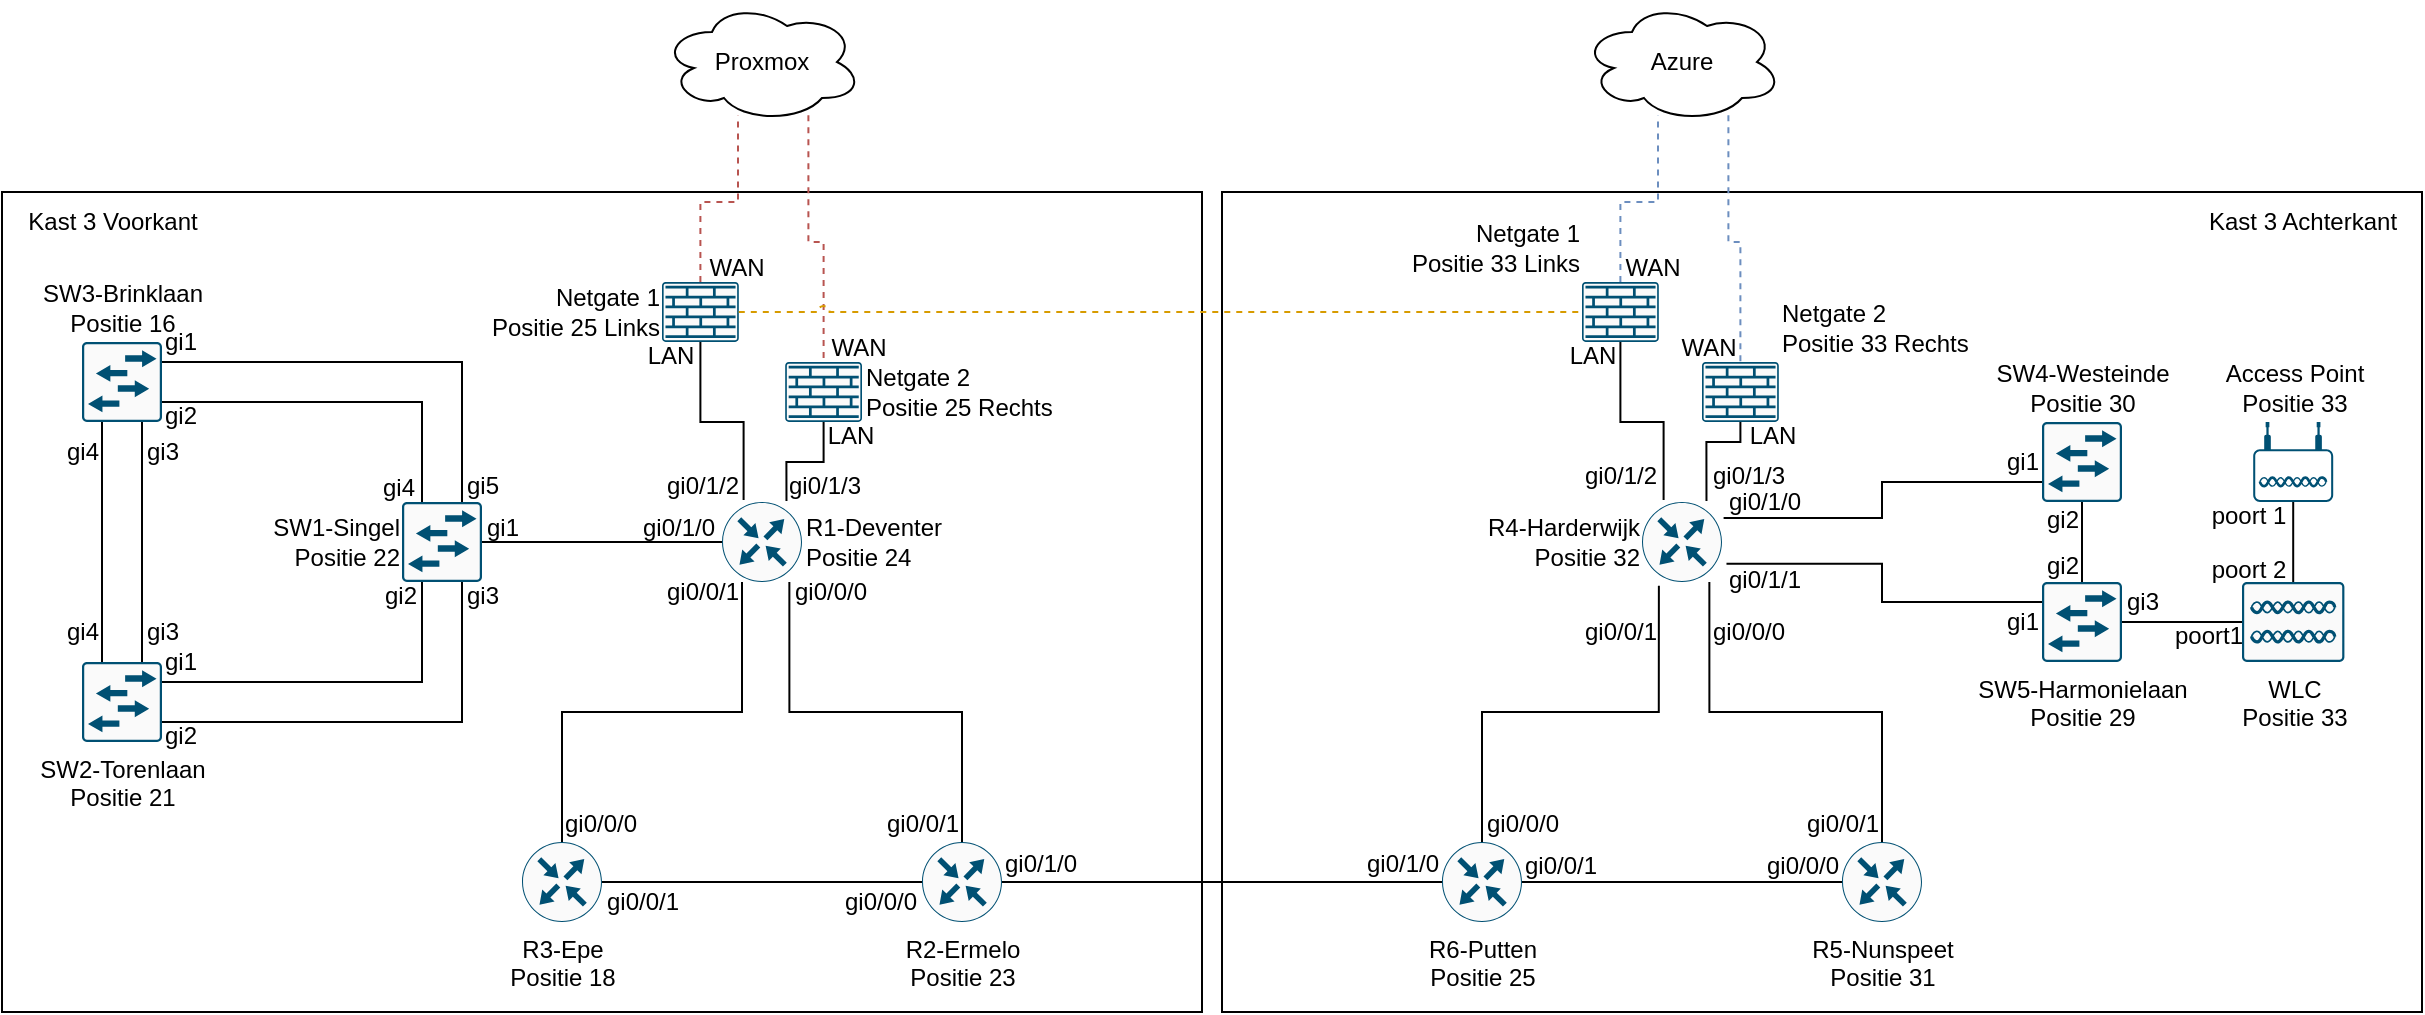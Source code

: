 <mxfile version="22.1.18" type="device">
  <diagram id="FqK8TJhpiayt39RXkuHD" name="Page-1">
    <mxGraphModel dx="2261" dy="1907" grid="1" gridSize="10" guides="1" tooltips="1" connect="1" arrows="1" fold="1" page="1" pageScale="1" pageWidth="827" pageHeight="1169" math="0" shadow="0">
      <root>
        <mxCell id="0" />
        <mxCell id="1" parent="0" />
        <mxCell id="2drAVUDB5T4B4P-3hIw--52" value="" style="rounded=0;whiteSpace=wrap;html=1;fillColor=none;" vertex="1" parent="1">
          <mxGeometry x="250" y="45" width="600" height="410" as="geometry" />
        </mxCell>
        <mxCell id="2drAVUDB5T4B4P-3hIw--51" value="" style="rounded=0;whiteSpace=wrap;html=1;fillColor=none;" vertex="1" parent="1">
          <mxGeometry x="-360" y="45" width="600" height="410" as="geometry" />
        </mxCell>
        <mxCell id="1bNTWJ_AYHueLWIYd17l-5" style="edgeStyle=orthogonalEdgeStyle;rounded=0;orthogonalLoop=1;jettySize=auto;html=1;exitX=0.5;exitY=0;exitDx=0;exitDy=0;entryX=0.842;entryY=1;entryDx=0;entryDy=0;endArrow=none;endFill=0;entryPerimeter=0;exitPerimeter=0;" parent="1" source="1bNTWJ_AYHueLWIYd17l-10" target="1bNTWJ_AYHueLWIYd17l-7" edge="1">
          <mxGeometry relative="1" as="geometry">
            <mxPoint x="560" y="320" as="sourcePoint" />
            <mxPoint x="500" y="240" as="targetPoint" />
          </mxGeometry>
        </mxCell>
        <mxCell id="1bNTWJ_AYHueLWIYd17l-6" style="edgeStyle=orthogonalEdgeStyle;rounded=0;orthogonalLoop=1;jettySize=auto;html=1;exitX=0;exitY=0.5;exitDx=0;exitDy=0;entryX=1;entryY=0.5;entryDx=0;entryDy=0;endArrow=none;endFill=0;exitPerimeter=0;entryPerimeter=0;" parent="1" source="1bNTWJ_AYHueLWIYd17l-10" target="1bNTWJ_AYHueLWIYd17l-9" edge="1">
          <mxGeometry relative="1" as="geometry">
            <mxPoint x="560" y="390" as="sourcePoint" />
            <mxPoint x="400" y="390" as="targetPoint" />
          </mxGeometry>
        </mxCell>
        <mxCell id="1bNTWJ_AYHueLWIYd17l-4" style="edgeStyle=orthogonalEdgeStyle;rounded=0;orthogonalLoop=1;jettySize=auto;html=1;exitX=0.5;exitY=0;exitDx=0;exitDy=0;entryX=0.211;entryY=1.048;entryDx=0;entryDy=0;endArrow=none;endFill=0;entryPerimeter=0;exitPerimeter=0;" parent="1" source="1bNTWJ_AYHueLWIYd17l-9" target="1bNTWJ_AYHueLWIYd17l-7" edge="1">
          <mxGeometry relative="1" as="geometry">
            <mxPoint x="400" y="320" as="sourcePoint" />
            <mxPoint x="460" y="240" as="targetPoint" />
          </mxGeometry>
        </mxCell>
        <mxCell id="1bNTWJ_AYHueLWIYd17l-7" value="R4-Harderwijk&lt;br&gt;Positie 32" style="sketch=0;points=[[0.5,0,0],[1,0.5,0],[0.5,1,0],[0,0.5,0],[0.145,0.145,0],[0.856,0.145,0],[0.855,0.856,0],[0.145,0.855,0]];verticalLabelPosition=middle;html=1;verticalAlign=middle;aspect=fixed;align=right;pointerEvents=1;shape=mxgraph.cisco19.rect;prIcon=router;fillColor=#FAFAFA;strokeColor=#005073;labelPosition=left;" parent="1" vertex="1">
          <mxGeometry x="460" y="200" width="40" height="40" as="geometry" />
        </mxCell>
        <mxCell id="1bNTWJ_AYHueLWIYd17l-9" value="R6-Putten&lt;br&gt;Positie 25" style="sketch=0;points=[[0.5,0,0],[1,0.5,0],[0.5,1,0],[0,0.5,0],[0.145,0.145,0],[0.856,0.145,0],[0.855,0.856,0],[0.145,0.855,0]];verticalLabelPosition=bottom;html=1;verticalAlign=top;aspect=fixed;align=center;pointerEvents=1;shape=mxgraph.cisco19.rect;prIcon=router;fillColor=#FAFAFA;strokeColor=#005073;" parent="1" vertex="1">
          <mxGeometry x="360" y="370" width="40" height="40" as="geometry" />
        </mxCell>
        <mxCell id="1bNTWJ_AYHueLWIYd17l-10" value="R5-Nunspeet&lt;br&gt;Positie 31" style="sketch=0;points=[[0.5,0,0],[1,0.5,0],[0.5,1,0],[0,0.5,0],[0.145,0.145,0],[0.856,0.145,0],[0.855,0.856,0],[0.145,0.855,0]];verticalLabelPosition=bottom;html=1;verticalAlign=top;aspect=fixed;align=center;pointerEvents=1;shape=mxgraph.cisco19.rect;prIcon=router;fillColor=#FAFAFA;strokeColor=#005073;" parent="1" vertex="1">
          <mxGeometry x="560" y="370" width="40" height="40" as="geometry" />
        </mxCell>
        <mxCell id="1bNTWJ_AYHueLWIYd17l-11" value="SW4-Westeinde&lt;br&gt;Positie 30" style="sketch=0;points=[[0.015,0.015,0],[0.985,0.015,0],[0.985,0.985,0],[0.015,0.985,0],[0.25,0,0],[0.5,0,0],[0.75,0,0],[1,0.25,0],[1,0.5,0],[1,0.75,0],[0.75,1,0],[0.5,1,0],[0.25,1,0],[0,0.75,0],[0,0.5,0],[0,0.25,0]];verticalLabelPosition=top;html=1;verticalAlign=bottom;aspect=fixed;align=center;pointerEvents=1;shape=mxgraph.cisco19.rect;prIcon=l2_switch;fillColor=#FAFAFA;strokeColor=#005073;labelPosition=center;" parent="1" vertex="1">
          <mxGeometry x="660" y="160" width="40" height="40" as="geometry" />
        </mxCell>
        <mxCell id="1bNTWJ_AYHueLWIYd17l-12" value="SW5-Harmonielaan&lt;br&gt;Positie 29" style="sketch=0;points=[[0.015,0.015,0],[0.985,0.015,0],[0.985,0.985,0],[0.015,0.985,0],[0.25,0,0],[0.5,0,0],[0.75,0,0],[1,0.25,0],[1,0.5,0],[1,0.75,0],[0.75,1,0],[0.5,1,0],[0.25,1,0],[0,0.75,0],[0,0.5,0],[0,0.25,0]];verticalLabelPosition=bottom;html=1;verticalAlign=top;aspect=fixed;align=center;pointerEvents=1;shape=mxgraph.cisco19.rect;prIcon=l2_switch;fillColor=#FAFAFA;strokeColor=#005073;labelPosition=center;" parent="1" vertex="1">
          <mxGeometry x="660" y="240" width="40" height="40" as="geometry" />
        </mxCell>
        <mxCell id="1bNTWJ_AYHueLWIYd17l-13" style="edgeStyle=orthogonalEdgeStyle;rounded=0;orthogonalLoop=1;jettySize=auto;html=1;exitX=0;exitY=0.25;exitDx=0;exitDy=0;exitPerimeter=0;entryX=1.056;entryY=0.773;entryDx=0;entryDy=0;entryPerimeter=0;endArrow=none;endFill=0;" parent="1" source="1bNTWJ_AYHueLWIYd17l-12" target="1bNTWJ_AYHueLWIYd17l-7" edge="1">
          <mxGeometry relative="1" as="geometry" />
        </mxCell>
        <mxCell id="1bNTWJ_AYHueLWIYd17l-14" style="edgeStyle=orthogonalEdgeStyle;rounded=0;orthogonalLoop=1;jettySize=auto;html=1;exitX=0;exitY=0.75;exitDx=0;exitDy=0;exitPerimeter=0;entryX=1.02;entryY=0.201;entryDx=0;entryDy=0;entryPerimeter=0;endArrow=none;endFill=0;" parent="1" source="1bNTWJ_AYHueLWIYd17l-11" target="1bNTWJ_AYHueLWIYd17l-7" edge="1">
          <mxGeometry relative="1" as="geometry" />
        </mxCell>
        <mxCell id="1bNTWJ_AYHueLWIYd17l-15" style="edgeStyle=orthogonalEdgeStyle;rounded=0;orthogonalLoop=1;jettySize=auto;html=1;exitX=0.5;exitY=0;exitDx=0;exitDy=0;exitPerimeter=0;entryX=0.5;entryY=1;entryDx=0;entryDy=0;entryPerimeter=0;endArrow=none;endFill=0;" parent="1" source="1bNTWJ_AYHueLWIYd17l-12" target="1bNTWJ_AYHueLWIYd17l-11" edge="1">
          <mxGeometry relative="1" as="geometry" />
        </mxCell>
        <mxCell id="1bNTWJ_AYHueLWIYd17l-16" value="Netgate 2&lt;br&gt;Positie 33 Rechts" style="sketch=0;points=[[0.015,0.015,0],[0.985,0.015,0],[0.985,0.985,0],[0.015,0.985,0],[0.25,0,0],[0.5,0,0],[0.75,0,0],[1,0.25,0],[1,0.5,0],[1,0.75,0],[0.75,1,0],[0.5,1,0],[0.25,1,0],[0,0.75,0],[0,0.5,0],[0,0.25,0]];verticalLabelPosition=top;html=1;verticalAlign=bottom;aspect=fixed;align=left;pointerEvents=1;shape=mxgraph.cisco19.rect;prIcon=firewall;fillColor=#FAFAFA;strokeColor=#005073;labelPosition=right;" parent="1" vertex="1">
          <mxGeometry x="490" y="130" width="38.4" height="30" as="geometry" />
        </mxCell>
        <mxCell id="1bNTWJ_AYHueLWIYd17l-17" value="Netgate 1&lt;br&gt;Positie 33 Links" style="sketch=0;points=[[0.015,0.015,0],[0.985,0.015,0],[0.985,0.985,0],[0.015,0.985,0],[0.25,0,0],[0.5,0,0],[0.75,0,0],[1,0.25,0],[1,0.5,0],[1,0.75,0],[0.75,1,0],[0.5,1,0],[0.25,1,0],[0,0.75,0],[0,0.5,0],[0,0.25,0]];verticalLabelPosition=top;html=1;verticalAlign=bottom;aspect=fixed;align=right;pointerEvents=1;shape=mxgraph.cisco19.rect;prIcon=firewall;fillColor=#FAFAFA;strokeColor=#005073;labelPosition=left;" parent="1" vertex="1">
          <mxGeometry x="430" y="90" width="38.4" height="30" as="geometry" />
        </mxCell>
        <mxCell id="1bNTWJ_AYHueLWIYd17l-18" style="edgeStyle=orthogonalEdgeStyle;rounded=0;orthogonalLoop=1;jettySize=auto;html=1;exitX=0.5;exitY=1;exitDx=0;exitDy=0;exitPerimeter=0;entryX=0.806;entryY=-0.013;entryDx=0;entryDy=0;entryPerimeter=0;endArrow=none;endFill=0;" parent="1" source="1bNTWJ_AYHueLWIYd17l-16" target="1bNTWJ_AYHueLWIYd17l-7" edge="1">
          <mxGeometry relative="1" as="geometry">
            <Array as="points">
              <mxPoint x="509" y="170" />
              <mxPoint x="492" y="170" />
            </Array>
          </mxGeometry>
        </mxCell>
        <mxCell id="1bNTWJ_AYHueLWIYd17l-19" style="edgeStyle=orthogonalEdgeStyle;rounded=0;orthogonalLoop=1;jettySize=auto;html=1;exitX=0.5;exitY=1;exitDx=0;exitDy=0;exitPerimeter=0;endArrow=none;endFill=0;entryX=0.27;entryY=-0.025;entryDx=0;entryDy=0;entryPerimeter=0;" parent="1" source="1bNTWJ_AYHueLWIYd17l-17" target="1bNTWJ_AYHueLWIYd17l-7" edge="1">
          <mxGeometry relative="1" as="geometry">
            <mxPoint x="470" y="190" as="targetPoint" />
          </mxGeometry>
        </mxCell>
        <mxCell id="1bNTWJ_AYHueLWIYd17l-20" value="Azure" style="ellipse;shape=cloud;whiteSpace=wrap;html=1;align=center;" parent="1" vertex="1">
          <mxGeometry x="430" y="-50" width="100" height="60" as="geometry" />
        </mxCell>
        <mxCell id="1bNTWJ_AYHueLWIYd17l-21" style="edgeStyle=orthogonalEdgeStyle;rounded=0;orthogonalLoop=1;jettySize=auto;html=1;exitX=0.5;exitY=0;exitDx=0;exitDy=0;exitPerimeter=0;entryX=0.38;entryY=0.944;entryDx=0;entryDy=0;entryPerimeter=0;endArrow=none;endFill=0;dashed=1;fillColor=#dae8fc;strokeColor=#6c8ebf;" parent="1" source="1bNTWJ_AYHueLWIYd17l-17" target="1bNTWJ_AYHueLWIYd17l-20" edge="1">
          <mxGeometry relative="1" as="geometry" />
        </mxCell>
        <mxCell id="1bNTWJ_AYHueLWIYd17l-23" style="edgeStyle=orthogonalEdgeStyle;rounded=0;orthogonalLoop=1;jettySize=auto;html=1;entryX=0.5;entryY=0;entryDx=0;entryDy=0;entryPerimeter=0;endArrow=none;endFill=0;exitX=0.732;exitY=0.944;exitDx=0;exitDy=0;exitPerimeter=0;dashed=1;fillColor=#dae8fc;strokeColor=#6c8ebf;" parent="1" source="1bNTWJ_AYHueLWIYd17l-20" target="1bNTWJ_AYHueLWIYd17l-16" edge="1">
          <mxGeometry relative="1" as="geometry" />
        </mxCell>
        <mxCell id="1bNTWJ_AYHueLWIYd17l-24" style="edgeStyle=orthogonalEdgeStyle;rounded=0;orthogonalLoop=1;jettySize=auto;html=1;exitX=0.5;exitY=0;exitDx=0;exitDy=0;entryX=0.842;entryY=1;entryDx=0;entryDy=0;endArrow=none;endFill=0;entryPerimeter=0;exitPerimeter=0;" parent="1" source="1bNTWJ_AYHueLWIYd17l-29" target="1bNTWJ_AYHueLWIYd17l-27" edge="1">
          <mxGeometry relative="1" as="geometry">
            <mxPoint x="100" y="320" as="sourcePoint" />
            <mxPoint x="40" y="240" as="targetPoint" />
          </mxGeometry>
        </mxCell>
        <mxCell id="1bNTWJ_AYHueLWIYd17l-25" style="edgeStyle=orthogonalEdgeStyle;rounded=0;orthogonalLoop=1;jettySize=auto;html=1;exitX=0;exitY=0.5;exitDx=0;exitDy=0;entryX=1;entryY=0.5;entryDx=0;entryDy=0;endArrow=none;endFill=0;exitPerimeter=0;entryPerimeter=0;" parent="1" source="1bNTWJ_AYHueLWIYd17l-29" target="1bNTWJ_AYHueLWIYd17l-28" edge="1">
          <mxGeometry relative="1" as="geometry">
            <mxPoint x="100" y="390" as="sourcePoint" />
            <mxPoint x="-60" y="390" as="targetPoint" />
          </mxGeometry>
        </mxCell>
        <mxCell id="1bNTWJ_AYHueLWIYd17l-26" style="edgeStyle=orthogonalEdgeStyle;rounded=0;orthogonalLoop=1;jettySize=auto;html=1;exitX=0.5;exitY=0;exitDx=0;exitDy=0;entryX=0.25;entryY=1;entryDx=0;entryDy=0;endArrow=none;endFill=0;entryPerimeter=0;exitPerimeter=0;" parent="1" source="1bNTWJ_AYHueLWIYd17l-28" target="1bNTWJ_AYHueLWIYd17l-27" edge="1">
          <mxGeometry relative="1" as="geometry">
            <mxPoint x="-60" y="320" as="sourcePoint" />
            <mxPoint y="240" as="targetPoint" />
          </mxGeometry>
        </mxCell>
        <mxCell id="1bNTWJ_AYHueLWIYd17l-27" value="R1-Deventer&lt;br&gt;Positie 24" style="sketch=0;points=[[0.5,0,0],[1,0.5,0],[0.5,1,0],[0,0.5,0],[0.145,0.145,0],[0.856,0.145,0],[0.855,0.856,0],[0.145,0.855,0]];verticalLabelPosition=middle;html=1;verticalAlign=middle;aspect=fixed;align=left;pointerEvents=1;shape=mxgraph.cisco19.rect;prIcon=router;fillColor=#FAFAFA;strokeColor=#005073;labelPosition=right;" parent="1" vertex="1">
          <mxGeometry y="200" width="40" height="40" as="geometry" />
        </mxCell>
        <mxCell id="1bNTWJ_AYHueLWIYd17l-28" value="R3-Epe&lt;br&gt;Positie 18" style="sketch=0;points=[[0.5,0,0],[1,0.5,0],[0.5,1,0],[0,0.5,0],[0.145,0.145,0],[0.856,0.145,0],[0.855,0.856,0],[0.145,0.855,0]];verticalLabelPosition=bottom;html=1;verticalAlign=top;aspect=fixed;align=center;pointerEvents=1;shape=mxgraph.cisco19.rect;prIcon=router;fillColor=#FAFAFA;strokeColor=#005073;" parent="1" vertex="1">
          <mxGeometry x="-100" y="370" width="40" height="40" as="geometry" />
        </mxCell>
        <mxCell id="1bNTWJ_AYHueLWIYd17l-29" value="R2-Ermelo&lt;br&gt;Positie 23" style="sketch=0;points=[[0.5,0,0],[1,0.5,0],[0.5,1,0],[0,0.5,0],[0.145,0.145,0],[0.856,0.145,0],[0.855,0.856,0],[0.145,0.855,0]];verticalLabelPosition=bottom;html=1;verticalAlign=top;aspect=fixed;align=center;pointerEvents=1;shape=mxgraph.cisco19.rect;prIcon=router;fillColor=#FAFAFA;strokeColor=#005073;" parent="1" vertex="1">
          <mxGeometry x="100" y="370" width="40" height="40" as="geometry" />
        </mxCell>
        <mxCell id="1bNTWJ_AYHueLWIYd17l-35" value="Netgate 2&lt;br&gt;Positie 25 Rechts" style="sketch=0;points=[[0.015,0.015,0],[0.985,0.015,0],[0.985,0.985,0],[0.015,0.985,0],[0.25,0,0],[0.5,0,0],[0.75,0,0],[1,0.25,0],[1,0.5,0],[1,0.75,0],[0.75,1,0],[0.5,1,0],[0.25,1,0],[0,0.75,0],[0,0.5,0],[0,0.25,0]];verticalLabelPosition=middle;html=1;verticalAlign=middle;aspect=fixed;align=left;pointerEvents=1;shape=mxgraph.cisco19.rect;prIcon=firewall;fillColor=#FAFAFA;strokeColor=#005073;labelPosition=right;" parent="1" vertex="1">
          <mxGeometry x="31.6" y="130" width="38.4" height="30" as="geometry" />
        </mxCell>
        <mxCell id="1bNTWJ_AYHueLWIYd17l-36" value="Netgate 1&lt;br&gt;Positie 25 Links" style="sketch=0;points=[[0.015,0.015,0],[0.985,0.015,0],[0.985,0.985,0],[0.015,0.985,0],[0.25,0,0],[0.5,0,0],[0.75,0,0],[1,0.25,0],[1,0.5,0],[1,0.75,0],[0.75,1,0],[0.5,1,0],[0.25,1,0],[0,0.75,0],[0,0.5,0],[0,0.25,0]];verticalLabelPosition=middle;html=1;verticalAlign=middle;aspect=fixed;align=right;pointerEvents=1;shape=mxgraph.cisco19.rect;prIcon=firewall;fillColor=#FAFAFA;strokeColor=#005073;labelPosition=left;" parent="1" vertex="1">
          <mxGeometry x="-30" y="90" width="38.4" height="30" as="geometry" />
        </mxCell>
        <mxCell id="1bNTWJ_AYHueLWIYd17l-37" style="edgeStyle=orthogonalEdgeStyle;rounded=0;orthogonalLoop=1;jettySize=auto;html=1;exitX=0.5;exitY=1;exitDx=0;exitDy=0;exitPerimeter=0;entryX=0.806;entryY=-0.013;entryDx=0;entryDy=0;entryPerimeter=0;endArrow=none;endFill=0;" parent="1" source="1bNTWJ_AYHueLWIYd17l-35" target="1bNTWJ_AYHueLWIYd17l-27" edge="1">
          <mxGeometry relative="1" as="geometry" />
        </mxCell>
        <mxCell id="1bNTWJ_AYHueLWIYd17l-38" style="edgeStyle=orthogonalEdgeStyle;rounded=0;orthogonalLoop=1;jettySize=auto;html=1;exitX=0.5;exitY=1;exitDx=0;exitDy=0;exitPerimeter=0;endArrow=none;endFill=0;entryX=0.27;entryY=-0.025;entryDx=0;entryDy=0;entryPerimeter=0;" parent="1" source="1bNTWJ_AYHueLWIYd17l-36" target="1bNTWJ_AYHueLWIYd17l-27" edge="1">
          <mxGeometry relative="1" as="geometry">
            <mxPoint x="10" y="190" as="targetPoint" />
          </mxGeometry>
        </mxCell>
        <mxCell id="1bNTWJ_AYHueLWIYd17l-39" value="Proxmox" style="ellipse;shape=cloud;whiteSpace=wrap;html=1;align=center;" parent="1" vertex="1">
          <mxGeometry x="-30" y="-50" width="100" height="60" as="geometry" />
        </mxCell>
        <mxCell id="1bNTWJ_AYHueLWIYd17l-40" style="edgeStyle=orthogonalEdgeStyle;rounded=0;orthogonalLoop=1;jettySize=auto;html=1;exitX=0.5;exitY=0;exitDx=0;exitDy=0;exitPerimeter=0;entryX=0.38;entryY=0.944;entryDx=0;entryDy=0;entryPerimeter=0;endArrow=none;endFill=0;dashed=1;fillColor=#f8cecc;strokeColor=#b85450;" parent="1" source="1bNTWJ_AYHueLWIYd17l-36" target="1bNTWJ_AYHueLWIYd17l-39" edge="1">
          <mxGeometry relative="1" as="geometry" />
        </mxCell>
        <mxCell id="1bNTWJ_AYHueLWIYd17l-41" style="edgeStyle=orthogonalEdgeStyle;rounded=0;orthogonalLoop=1;jettySize=auto;html=1;entryX=0.5;entryY=0;entryDx=0;entryDy=0;entryPerimeter=0;endArrow=none;endFill=0;exitX=0.732;exitY=0.944;exitDx=0;exitDy=0;exitPerimeter=0;dashed=1;jumpStyle=none;jumpSize=9;fillColor=#f8cecc;strokeColor=#b85450;" parent="1" source="1bNTWJ_AYHueLWIYd17l-39" target="1bNTWJ_AYHueLWIYd17l-35" edge="1">
          <mxGeometry relative="1" as="geometry" />
        </mxCell>
        <mxCell id="1bNTWJ_AYHueLWIYd17l-44" value="SW1-Singel&lt;br&gt;Positie 22" style="sketch=0;points=[[0.015,0.015,0],[0.985,0.015,0],[0.985,0.985,0],[0.015,0.985,0],[0.25,0,0],[0.5,0,0],[0.75,0,0],[1,0.25,0],[1,0.5,0],[1,0.75,0],[0.75,1,0],[0.5,1,0],[0.25,1,0],[0,0.75,0],[0,0.5,0],[0,0.25,0]];verticalLabelPosition=middle;html=1;verticalAlign=middle;aspect=fixed;align=right;pointerEvents=1;shape=mxgraph.cisco19.rect;prIcon=l2_switch;fillColor=#FAFAFA;strokeColor=#005073;labelPosition=left;spacing=2;" parent="1" vertex="1">
          <mxGeometry x="-160" y="200" width="40" height="40" as="geometry" />
        </mxCell>
        <mxCell id="1bNTWJ_AYHueLWIYd17l-45" style="edgeStyle=orthogonalEdgeStyle;rounded=0;orthogonalLoop=1;jettySize=auto;html=1;entryX=0;entryY=0.5;entryDx=0;entryDy=0;entryPerimeter=0;endArrow=none;endFill=0;" parent="1" source="1bNTWJ_AYHueLWIYd17l-44" target="1bNTWJ_AYHueLWIYd17l-27" edge="1">
          <mxGeometry relative="1" as="geometry" />
        </mxCell>
        <mxCell id="1bNTWJ_AYHueLWIYd17l-46" value="SW2-Torenlaan&lt;br&gt;Positie 21" style="sketch=0;points=[[0.015,0.015,0],[0.985,0.015,0],[0.985,0.985,0],[0.015,0.985,0],[0.25,0,0],[0.5,0,0],[0.75,0,0],[1,0.25,0],[1,0.5,0],[1,0.75,0],[0.75,1,0],[0.5,1,0],[0.25,1,0],[0,0.75,0],[0,0.5,0],[0,0.25,0]];verticalLabelPosition=bottom;html=1;verticalAlign=top;aspect=fixed;align=center;pointerEvents=1;shape=mxgraph.cisco19.rect;prIcon=l2_switch;fillColor=#FAFAFA;strokeColor=#005073;" parent="1" vertex="1">
          <mxGeometry x="-320" y="280" width="40" height="40" as="geometry" />
        </mxCell>
        <mxCell id="1bNTWJ_AYHueLWIYd17l-47" value="SW3-Brinklaan&lt;br&gt;Positie 16" style="sketch=0;points=[[0.015,0.015,0],[0.985,0.015,0],[0.985,0.985,0],[0.015,0.985,0],[0.25,0,0],[0.5,0,0],[0.75,0,0],[1,0.25,0],[1,0.5,0],[1,0.75,0],[0.75,1,0],[0.5,1,0],[0.25,1,0],[0,0.75,0],[0,0.5,0],[0,0.25,0]];verticalLabelPosition=top;html=1;verticalAlign=bottom;aspect=fixed;align=center;pointerEvents=1;shape=mxgraph.cisco19.rect;prIcon=l2_switch;fillColor=#FAFAFA;strokeColor=#005073;labelPosition=center;" parent="1" vertex="1">
          <mxGeometry x="-320" y="120" width="40" height="40" as="geometry" />
        </mxCell>
        <mxCell id="1bNTWJ_AYHueLWIYd17l-48" style="edgeStyle=orthogonalEdgeStyle;rounded=0;orthogonalLoop=1;jettySize=auto;html=1;exitX=0.25;exitY=1;exitDx=0;exitDy=0;exitPerimeter=0;entryX=1;entryY=0.25;entryDx=0;entryDy=0;entryPerimeter=0;endArrow=none;endFill=0;" parent="1" source="1bNTWJ_AYHueLWIYd17l-44" target="1bNTWJ_AYHueLWIYd17l-46" edge="1">
          <mxGeometry relative="1" as="geometry" />
        </mxCell>
        <mxCell id="1bNTWJ_AYHueLWIYd17l-49" style="edgeStyle=orthogonalEdgeStyle;rounded=0;orthogonalLoop=1;jettySize=auto;html=1;exitX=0.75;exitY=1;exitDx=0;exitDy=0;exitPerimeter=0;entryX=1;entryY=0.75;entryDx=0;entryDy=0;entryPerimeter=0;endArrow=none;endFill=0;" parent="1" source="1bNTWJ_AYHueLWIYd17l-44" target="1bNTWJ_AYHueLWIYd17l-46" edge="1">
          <mxGeometry relative="1" as="geometry" />
        </mxCell>
        <mxCell id="1bNTWJ_AYHueLWIYd17l-50" style="edgeStyle=orthogonalEdgeStyle;rounded=0;orthogonalLoop=1;jettySize=auto;html=1;exitX=0.75;exitY=0;exitDx=0;exitDy=0;exitPerimeter=0;entryX=0.75;entryY=1;entryDx=0;entryDy=0;entryPerimeter=0;endArrow=none;endFill=0;" parent="1" source="1bNTWJ_AYHueLWIYd17l-46" target="1bNTWJ_AYHueLWIYd17l-47" edge="1">
          <mxGeometry relative="1" as="geometry" />
        </mxCell>
        <mxCell id="1bNTWJ_AYHueLWIYd17l-51" style="edgeStyle=orthogonalEdgeStyle;rounded=0;orthogonalLoop=1;jettySize=auto;html=1;exitX=0.25;exitY=1;exitDx=0;exitDy=0;exitPerimeter=0;entryX=0.25;entryY=0;entryDx=0;entryDy=0;entryPerimeter=0;endArrow=none;endFill=0;" parent="1" source="1bNTWJ_AYHueLWIYd17l-47" target="1bNTWJ_AYHueLWIYd17l-46" edge="1">
          <mxGeometry relative="1" as="geometry" />
        </mxCell>
        <mxCell id="1bNTWJ_AYHueLWIYd17l-52" style="edgeStyle=orthogonalEdgeStyle;rounded=0;orthogonalLoop=1;jettySize=auto;html=1;exitX=0.25;exitY=0;exitDx=0;exitDy=0;exitPerimeter=0;entryX=1;entryY=0.75;entryDx=0;entryDy=0;entryPerimeter=0;endArrow=none;endFill=0;" parent="1" source="1bNTWJ_AYHueLWIYd17l-44" target="1bNTWJ_AYHueLWIYd17l-47" edge="1">
          <mxGeometry relative="1" as="geometry" />
        </mxCell>
        <mxCell id="1bNTWJ_AYHueLWIYd17l-53" style="edgeStyle=orthogonalEdgeStyle;rounded=0;orthogonalLoop=1;jettySize=auto;html=1;exitX=0.75;exitY=0;exitDx=0;exitDy=0;exitPerimeter=0;entryX=1;entryY=0.25;entryDx=0;entryDy=0;entryPerimeter=0;endArrow=none;endFill=0;" parent="1" source="1bNTWJ_AYHueLWIYd17l-44" target="1bNTWJ_AYHueLWIYd17l-47" edge="1">
          <mxGeometry relative="1" as="geometry" />
        </mxCell>
        <mxCell id="1bNTWJ_AYHueLWIYd17l-54" style="edgeStyle=orthogonalEdgeStyle;rounded=0;orthogonalLoop=1;jettySize=auto;html=1;exitX=1;exitY=0.5;exitDx=0;exitDy=0;exitPerimeter=0;entryX=0;entryY=0.5;entryDx=0;entryDy=0;entryPerimeter=0;endArrow=none;endFill=0;" parent="1" source="1bNTWJ_AYHueLWIYd17l-29" target="1bNTWJ_AYHueLWIYd17l-9" edge="1">
          <mxGeometry relative="1" as="geometry" />
        </mxCell>
        <mxCell id="1bNTWJ_AYHueLWIYd17l-55" style="edgeStyle=orthogonalEdgeStyle;rounded=0;orthogonalLoop=1;jettySize=auto;html=1;exitX=1;exitY=0.5;exitDx=0;exitDy=0;exitPerimeter=0;entryX=0;entryY=0.5;entryDx=0;entryDy=0;entryPerimeter=0;endArrow=none;endFill=0;jumpStyle=arc;dashed=1;fillColor=#ffe6cc;strokeColor=#d79b00;" parent="1" source="1bNTWJ_AYHueLWIYd17l-36" target="1bNTWJ_AYHueLWIYd17l-17" edge="1">
          <mxGeometry relative="1" as="geometry" />
        </mxCell>
        <mxCell id="1bNTWJ_AYHueLWIYd17l-56" value="WLC&lt;br&gt;Positie 33" style="sketch=0;points=[[0.015,0.015,0],[0.985,0.015,0],[0.985,0.985,0],[0.015,0.985,0],[0.25,0,0],[0.5,0,0],[0.75,0,0],[1,0.25,0],[1,0.5,0],[1,0.75,0],[0.75,1,0],[0.5,1,0],[0.25,1,0],[0,0.75,0],[0,0.5,0],[0,0.25,0]];verticalLabelPosition=bottom;html=1;verticalAlign=top;aspect=fixed;align=center;pointerEvents=1;shape=mxgraph.cisco19.rect;prIcon=dual_mode_access_point;fillColor=#FAFAFA;strokeColor=#005073;" parent="1" vertex="1">
          <mxGeometry x="760" y="240" width="51.2" height="40" as="geometry" />
        </mxCell>
        <mxCell id="1bNTWJ_AYHueLWIYd17l-57" style="edgeStyle=orthogonalEdgeStyle;rounded=0;orthogonalLoop=1;jettySize=auto;html=1;entryX=1;entryY=0.5;entryDx=0;entryDy=0;entryPerimeter=0;endArrow=none;endFill=0;" parent="1" source="1bNTWJ_AYHueLWIYd17l-56" target="1bNTWJ_AYHueLWIYd17l-12" edge="1">
          <mxGeometry relative="1" as="geometry" />
        </mxCell>
        <mxCell id="1bNTWJ_AYHueLWIYd17l-58" value="Access Point&lt;br&gt;Positie 33" style="points=[[0.03,0.36,0],[0.18,0,0],[0.5,0.34,0],[0.82,0,0],[0.97,0.36,0],[1,0.67,0],[0.975,0.975,0],[0.5,1,0],[0.025,0.975,0],[0,0.67,0]];verticalLabelPosition=top;sketch=0;html=1;verticalAlign=bottom;aspect=fixed;align=center;pointerEvents=1;shape=mxgraph.cisco19.wireless_access_point;fillColor=#005073;strokeColor=none;labelPosition=center;" parent="1" vertex="1">
          <mxGeometry x="765.6" y="160" width="40" height="40" as="geometry" />
        </mxCell>
        <mxCell id="1bNTWJ_AYHueLWIYd17l-59" style="edgeStyle=orthogonalEdgeStyle;rounded=0;orthogonalLoop=1;jettySize=auto;html=1;exitX=0.5;exitY=0;exitDx=0;exitDy=0;exitPerimeter=0;entryX=0.5;entryY=1;entryDx=0;entryDy=0;entryPerimeter=0;endArrow=none;endFill=0;" parent="1" source="1bNTWJ_AYHueLWIYd17l-56" target="1bNTWJ_AYHueLWIYd17l-58" edge="1">
          <mxGeometry relative="1" as="geometry" />
        </mxCell>
        <mxCell id="2drAVUDB5T4B4P-3hIw--1" value="gi0/0/0" style="text;html=1;align=center;verticalAlign=middle;resizable=0;points=[];autosize=1;strokeColor=none;fillColor=none;" vertex="1" parent="1">
          <mxGeometry x="24" y="230" width="60" height="30" as="geometry" />
        </mxCell>
        <mxCell id="2drAVUDB5T4B4P-3hIw--2" value="gi0/0/1" style="text;html=1;align=center;verticalAlign=middle;resizable=0;points=[];autosize=1;strokeColor=none;fillColor=none;" vertex="1" parent="1">
          <mxGeometry x="70" y="346" width="60" height="30" as="geometry" />
        </mxCell>
        <mxCell id="2drAVUDB5T4B4P-3hIw--3" value="gi0/0/1" style="text;html=1;align=center;verticalAlign=middle;resizable=0;points=[];autosize=1;strokeColor=none;fillColor=none;" vertex="1" parent="1">
          <mxGeometry x="-40" y="230" width="60" height="30" as="geometry" />
        </mxCell>
        <mxCell id="2drAVUDB5T4B4P-3hIw--4" value="gi0/0/0" style="text;html=1;align=center;verticalAlign=middle;resizable=0;points=[];autosize=1;strokeColor=none;fillColor=none;" vertex="1" parent="1">
          <mxGeometry x="-91" y="346" width="60" height="30" as="geometry" />
        </mxCell>
        <mxCell id="2drAVUDB5T4B4P-3hIw--5" value="gi0/1/0" style="text;html=1;align=center;verticalAlign=middle;resizable=0;points=[];autosize=1;strokeColor=none;fillColor=none;" vertex="1" parent="1">
          <mxGeometry x="-51.6" y="198" width="60" height="30" as="geometry" />
        </mxCell>
        <mxCell id="2drAVUDB5T4B4P-3hIw--6" value="gi1" style="text;html=1;align=center;verticalAlign=middle;resizable=0;points=[];autosize=1;strokeColor=none;fillColor=none;" vertex="1" parent="1">
          <mxGeometry x="-130" y="198" width="40" height="30" as="geometry" />
        </mxCell>
        <mxCell id="2drAVUDB5T4B4P-3hIw--7" value="gi0/1/2" style="text;html=1;align=center;verticalAlign=middle;resizable=0;points=[];autosize=1;strokeColor=none;fillColor=none;" vertex="1" parent="1">
          <mxGeometry x="-40" y="177" width="60" height="30" as="geometry" />
        </mxCell>
        <mxCell id="2drAVUDB5T4B4P-3hIw--8" value="gi0/1/3" style="text;html=1;align=center;verticalAlign=middle;resizable=0;points=[];autosize=1;strokeColor=none;fillColor=none;" vertex="1" parent="1">
          <mxGeometry x="20.8" y="177" width="60" height="30" as="geometry" />
        </mxCell>
        <mxCell id="2drAVUDB5T4B4P-3hIw--9" value="LAN" style="text;html=1;align=center;verticalAlign=middle;resizable=0;points=[];autosize=1;strokeColor=none;fillColor=none;" vertex="1" parent="1">
          <mxGeometry x="39" y="152" width="50" height="30" as="geometry" />
        </mxCell>
        <mxCell id="2drAVUDB5T4B4P-3hIw--10" value="LAN" style="text;html=1;align=center;verticalAlign=middle;resizable=0;points=[];autosize=1;strokeColor=none;fillColor=none;" vertex="1" parent="1">
          <mxGeometry x="-51" y="112" width="50" height="30" as="geometry" />
        </mxCell>
        <mxCell id="2drAVUDB5T4B4P-3hIw--11" value="gi0/0/0" style="text;html=1;align=center;verticalAlign=middle;resizable=0;points=[];autosize=1;strokeColor=none;fillColor=none;" vertex="1" parent="1">
          <mxGeometry x="49" y="385" width="60" height="30" as="geometry" />
        </mxCell>
        <mxCell id="2drAVUDB5T4B4P-3hIw--12" value="gi0/0/1" style="text;html=1;align=center;verticalAlign=middle;resizable=0;points=[];autosize=1;strokeColor=none;fillColor=none;" vertex="1" parent="1">
          <mxGeometry x="-70" y="385" width="60" height="30" as="geometry" />
        </mxCell>
        <mxCell id="2drAVUDB5T4B4P-3hIw--13" value="WAN" style="text;html=1;align=center;verticalAlign=middle;resizable=0;points=[];autosize=1;strokeColor=none;fillColor=none;" vertex="1" parent="1">
          <mxGeometry x="-18.4" y="68" width="50" height="30" as="geometry" />
        </mxCell>
        <mxCell id="2drAVUDB5T4B4P-3hIw--14" value="WAN" style="text;html=1;align=center;verticalAlign=middle;resizable=0;points=[];autosize=1;strokeColor=none;fillColor=none;" vertex="1" parent="1">
          <mxGeometry x="43" y="108" width="50" height="30" as="geometry" />
        </mxCell>
        <mxCell id="2drAVUDB5T4B4P-3hIw--15" value="gi2" style="text;html=1;align=center;verticalAlign=middle;resizable=0;points=[];autosize=1;strokeColor=none;fillColor=none;" vertex="1" parent="1">
          <mxGeometry x="-181" y="232" width="40" height="30" as="geometry" />
        </mxCell>
        <mxCell id="2drAVUDB5T4B4P-3hIw--16" value="gi3" style="text;html=1;align=center;verticalAlign=middle;resizable=0;points=[];autosize=1;strokeColor=none;fillColor=none;" vertex="1" parent="1">
          <mxGeometry x="-140" y="232" width="40" height="30" as="geometry" />
        </mxCell>
        <mxCell id="2drAVUDB5T4B4P-3hIw--17" value="gi1" style="text;html=1;align=center;verticalAlign=middle;resizable=0;points=[];autosize=1;strokeColor=none;fillColor=none;" vertex="1" parent="1">
          <mxGeometry x="-291" y="265" width="40" height="30" as="geometry" />
        </mxCell>
        <mxCell id="2drAVUDB5T4B4P-3hIw--18" value="gi2" style="text;html=1;align=center;verticalAlign=middle;resizable=0;points=[];autosize=1;strokeColor=none;fillColor=none;" vertex="1" parent="1">
          <mxGeometry x="-291" y="302" width="40" height="30" as="geometry" />
        </mxCell>
        <mxCell id="2drAVUDB5T4B4P-3hIw--19" value="gi4" style="text;html=1;align=center;verticalAlign=middle;resizable=0;points=[];autosize=1;strokeColor=none;fillColor=none;" vertex="1" parent="1">
          <mxGeometry x="-182" y="178" width="40" height="30" as="geometry" />
        </mxCell>
        <mxCell id="2drAVUDB5T4B4P-3hIw--20" value="gi5" style="text;html=1;align=center;verticalAlign=middle;resizable=0;points=[];autosize=1;strokeColor=none;fillColor=none;" vertex="1" parent="1">
          <mxGeometry x="-140" y="177" width="40" height="30" as="geometry" />
        </mxCell>
        <mxCell id="2drAVUDB5T4B4P-3hIw--21" value="gi1" style="text;html=1;align=center;verticalAlign=middle;resizable=0;points=[];autosize=1;strokeColor=none;fillColor=none;" vertex="1" parent="1">
          <mxGeometry x="-291" y="105" width="40" height="30" as="geometry" />
        </mxCell>
        <mxCell id="2drAVUDB5T4B4P-3hIw--22" value="gi2" style="text;html=1;align=center;verticalAlign=middle;resizable=0;points=[];autosize=1;strokeColor=none;fillColor=none;" vertex="1" parent="1">
          <mxGeometry x="-291" y="142" width="40" height="30" as="geometry" />
        </mxCell>
        <mxCell id="2drAVUDB5T4B4P-3hIw--23" value="gi3" style="text;html=1;align=center;verticalAlign=middle;resizable=0;points=[];autosize=1;strokeColor=none;fillColor=none;" vertex="1" parent="1">
          <mxGeometry x="-300" y="250" width="40" height="30" as="geometry" />
        </mxCell>
        <mxCell id="2drAVUDB5T4B4P-3hIw--24" value="gi3" style="text;html=1;align=center;verticalAlign=middle;resizable=0;points=[];autosize=1;strokeColor=none;fillColor=none;" vertex="1" parent="1">
          <mxGeometry x="-300" y="160" width="40" height="30" as="geometry" />
        </mxCell>
        <mxCell id="2drAVUDB5T4B4P-3hIw--25" value="gi4" style="text;html=1;align=center;verticalAlign=middle;resizable=0;points=[];autosize=1;strokeColor=none;fillColor=none;" vertex="1" parent="1">
          <mxGeometry x="-340" y="160" width="40" height="30" as="geometry" />
        </mxCell>
        <mxCell id="2drAVUDB5T4B4P-3hIw--26" value="gi4" style="text;html=1;align=center;verticalAlign=middle;resizable=0;points=[];autosize=1;strokeColor=none;fillColor=none;" vertex="1" parent="1">
          <mxGeometry x="-340" y="250" width="40" height="30" as="geometry" />
        </mxCell>
        <mxCell id="2drAVUDB5T4B4P-3hIw--27" value="gi0/1/0" style="text;html=1;align=center;verticalAlign=middle;resizable=0;points=[];autosize=1;strokeColor=none;fillColor=none;" vertex="1" parent="1">
          <mxGeometry x="129" y="366" width="60" height="30" as="geometry" />
        </mxCell>
        <mxCell id="2drAVUDB5T4B4P-3hIw--28" value="gi0/1/0" style="text;html=1;align=center;verticalAlign=middle;resizable=0;points=[];autosize=1;strokeColor=none;fillColor=none;" vertex="1" parent="1">
          <mxGeometry x="310" y="366" width="60" height="30" as="geometry" />
        </mxCell>
        <mxCell id="2drAVUDB5T4B4P-3hIw--29" value="gi0/0/0" style="text;html=1;align=center;verticalAlign=middle;resizable=0;points=[];autosize=1;strokeColor=none;fillColor=none;" vertex="1" parent="1">
          <mxGeometry x="370" y="346" width="60" height="30" as="geometry" />
        </mxCell>
        <mxCell id="2drAVUDB5T4B4P-3hIw--30" value="gi0/0/1" style="text;html=1;align=center;verticalAlign=middle;resizable=0;points=[];autosize=1;strokeColor=none;fillColor=none;" vertex="1" parent="1">
          <mxGeometry x="389" y="367" width="60" height="30" as="geometry" />
        </mxCell>
        <mxCell id="2drAVUDB5T4B4P-3hIw--31" value="gi0/0/0" style="text;html=1;align=center;verticalAlign=middle;resizable=0;points=[];autosize=1;strokeColor=none;fillColor=none;" vertex="1" parent="1">
          <mxGeometry x="510" y="367" width="60" height="30" as="geometry" />
        </mxCell>
        <mxCell id="2drAVUDB5T4B4P-3hIw--32" value="gi0/0/1" style="text;html=1;align=center;verticalAlign=middle;resizable=0;points=[];autosize=1;strokeColor=none;fillColor=none;" vertex="1" parent="1">
          <mxGeometry x="530" y="346" width="60" height="30" as="geometry" />
        </mxCell>
        <mxCell id="2drAVUDB5T4B4P-3hIw--33" value="gi0/0/1" style="text;html=1;align=center;verticalAlign=middle;resizable=0;points=[];autosize=1;strokeColor=none;fillColor=none;" vertex="1" parent="1">
          <mxGeometry x="419.2" y="250" width="60" height="30" as="geometry" />
        </mxCell>
        <mxCell id="2drAVUDB5T4B4P-3hIw--34" value="gi0/0/0" style="text;html=1;align=center;verticalAlign=middle;resizable=0;points=[];autosize=1;strokeColor=none;fillColor=none;" vertex="1" parent="1">
          <mxGeometry x="483" y="250" width="60" height="30" as="geometry" />
        </mxCell>
        <mxCell id="2drAVUDB5T4B4P-3hIw--35" value="gi0/1/1" style="text;html=1;align=center;verticalAlign=middle;resizable=0;points=[];autosize=1;strokeColor=none;fillColor=none;" vertex="1" parent="1">
          <mxGeometry x="491" y="224" width="60" height="30" as="geometry" />
        </mxCell>
        <mxCell id="2drAVUDB5T4B4P-3hIw--36" value="gi1" style="text;html=1;align=center;verticalAlign=middle;resizable=0;points=[];autosize=1;strokeColor=none;fillColor=none;" vertex="1" parent="1">
          <mxGeometry x="630" y="245" width="40" height="30" as="geometry" />
        </mxCell>
        <mxCell id="2drAVUDB5T4B4P-3hIw--37" value="gi1" style="text;html=1;align=center;verticalAlign=middle;resizable=0;points=[];autosize=1;strokeColor=none;fillColor=none;" vertex="1" parent="1">
          <mxGeometry x="630" y="165" width="40" height="30" as="geometry" />
        </mxCell>
        <mxCell id="2drAVUDB5T4B4P-3hIw--38" value="gi0/1/0" style="text;html=1;align=center;verticalAlign=middle;resizable=0;points=[];autosize=1;strokeColor=none;fillColor=none;" vertex="1" parent="1">
          <mxGeometry x="491" y="185" width="60" height="30" as="geometry" />
        </mxCell>
        <mxCell id="2drAVUDB5T4B4P-3hIw--39" value="gi0/1/3" style="text;html=1;align=center;verticalAlign=middle;resizable=0;points=[];autosize=1;strokeColor=none;fillColor=none;" vertex="1" parent="1">
          <mxGeometry x="483" y="172" width="60" height="30" as="geometry" />
        </mxCell>
        <mxCell id="2drAVUDB5T4B4P-3hIw--40" value="LAN" style="text;html=1;align=center;verticalAlign=middle;resizable=0;points=[];autosize=1;strokeColor=none;fillColor=none;" vertex="1" parent="1">
          <mxGeometry x="500" y="152" width="50" height="30" as="geometry" />
        </mxCell>
        <mxCell id="2drAVUDB5T4B4P-3hIw--41" value="gi0/1/2" style="text;html=1;align=center;verticalAlign=middle;resizable=0;points=[];autosize=1;strokeColor=none;fillColor=none;" vertex="1" parent="1">
          <mxGeometry x="419.2" y="172" width="60" height="30" as="geometry" />
        </mxCell>
        <mxCell id="2drAVUDB5T4B4P-3hIw--42" value="LAN" style="text;html=1;align=center;verticalAlign=middle;resizable=0;points=[];autosize=1;strokeColor=none;fillColor=none;" vertex="1" parent="1">
          <mxGeometry x="410" y="112" width="50" height="30" as="geometry" />
        </mxCell>
        <mxCell id="2drAVUDB5T4B4P-3hIw--43" value="WAN" style="text;html=1;align=center;verticalAlign=middle;resizable=0;points=[];autosize=1;strokeColor=none;fillColor=none;" vertex="1" parent="1">
          <mxGeometry x="468.4" y="108" width="50" height="30" as="geometry" />
        </mxCell>
        <mxCell id="2drAVUDB5T4B4P-3hIw--44" value="WAN" style="text;html=1;align=center;verticalAlign=middle;resizable=0;points=[];autosize=1;strokeColor=none;fillColor=none;" vertex="1" parent="1">
          <mxGeometry x="440" y="68" width="50" height="30" as="geometry" />
        </mxCell>
        <mxCell id="2drAVUDB5T4B4P-3hIw--45" value="gi2" style="text;html=1;align=center;verticalAlign=middle;resizable=0;points=[];autosize=1;strokeColor=none;fillColor=none;" vertex="1" parent="1">
          <mxGeometry x="650" y="194" width="40" height="30" as="geometry" />
        </mxCell>
        <mxCell id="2drAVUDB5T4B4P-3hIw--46" value="gi2" style="text;html=1;align=center;verticalAlign=middle;resizable=0;points=[];autosize=1;strokeColor=none;fillColor=none;" vertex="1" parent="1">
          <mxGeometry x="650" y="217" width="40" height="30" as="geometry" />
        </mxCell>
        <mxCell id="2drAVUDB5T4B4P-3hIw--47" value="gi3" style="text;html=1;align=center;verticalAlign=middle;resizable=0;points=[];autosize=1;strokeColor=none;fillColor=none;" vertex="1" parent="1">
          <mxGeometry x="690" y="235" width="40" height="30" as="geometry" />
        </mxCell>
        <mxCell id="2drAVUDB5T4B4P-3hIw--48" value="poort1" style="text;html=1;align=center;verticalAlign=middle;resizable=0;points=[];autosize=1;strokeColor=none;fillColor=none;" vertex="1" parent="1">
          <mxGeometry x="713" y="252" width="60" height="30" as="geometry" />
        </mxCell>
        <mxCell id="2drAVUDB5T4B4P-3hIw--49" value="poort 2" style="text;html=1;align=center;verticalAlign=middle;resizable=0;points=[];autosize=1;strokeColor=none;fillColor=none;" vertex="1" parent="1">
          <mxGeometry x="733" y="219" width="60" height="30" as="geometry" />
        </mxCell>
        <mxCell id="2drAVUDB5T4B4P-3hIw--50" value="poort 1" style="text;html=1;align=center;verticalAlign=middle;resizable=0;points=[];autosize=1;strokeColor=none;fillColor=none;" vertex="1" parent="1">
          <mxGeometry x="733" y="192" width="60" height="30" as="geometry" />
        </mxCell>
        <mxCell id="2drAVUDB5T4B4P-3hIw--53" value="Kast 3 Voorkant" style="text;html=1;align=center;verticalAlign=middle;resizable=0;points=[];autosize=1;strokeColor=none;fillColor=none;" vertex="1" parent="1">
          <mxGeometry x="-360" y="45" width="110" height="30" as="geometry" />
        </mxCell>
        <mxCell id="2drAVUDB5T4B4P-3hIw--54" value="Kast 3 Achterkant" style="text;html=1;align=center;verticalAlign=middle;resizable=0;points=[];autosize=1;strokeColor=none;fillColor=none;" vertex="1" parent="1">
          <mxGeometry x="730" y="45" width="120" height="30" as="geometry" />
        </mxCell>
      </root>
    </mxGraphModel>
  </diagram>
</mxfile>
